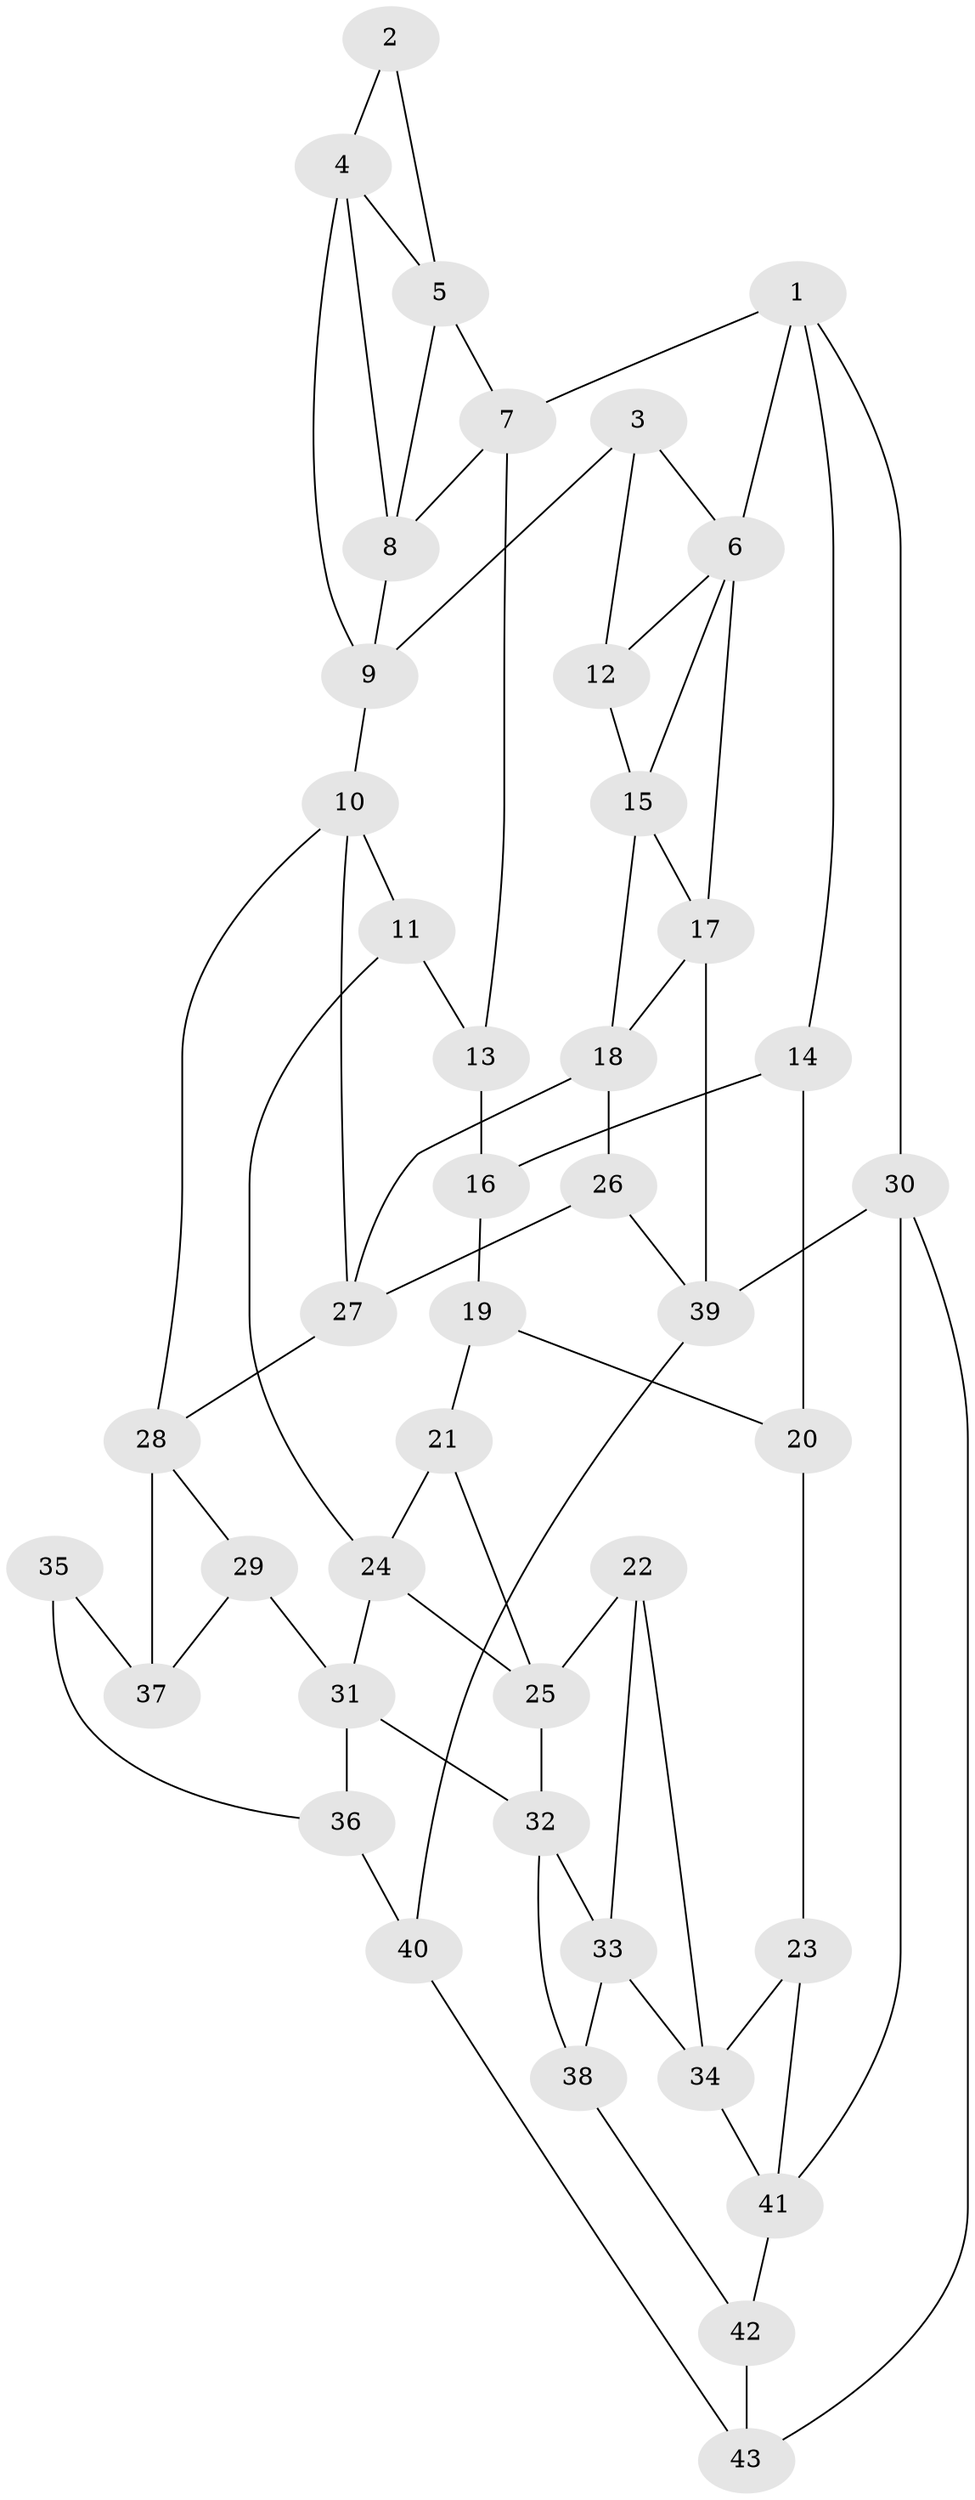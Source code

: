 // original degree distribution, {3: 0.02857142857142857, 5: 0.5142857142857142, 4: 0.2571428571428571, 6: 0.2}
// Generated by graph-tools (version 1.1) at 2025/38/03/04/25 23:38:31]
// undirected, 43 vertices, 75 edges
graph export_dot {
  node [color=gray90,style=filled];
  1;
  2;
  3;
  4;
  5;
  6;
  7;
  8;
  9;
  10;
  11;
  12;
  13;
  14;
  15;
  16;
  17;
  18;
  19;
  20;
  21;
  22;
  23;
  24;
  25;
  26;
  27;
  28;
  29;
  30;
  31;
  32;
  33;
  34;
  35;
  36;
  37;
  38;
  39;
  40;
  41;
  42;
  43;
  1 -- 6 [weight=1.0];
  1 -- 7 [weight=1.0];
  1 -- 14 [weight=1.0];
  1 -- 30 [weight=1.0];
  2 -- 4 [weight=1.0];
  2 -- 5 [weight=1.0];
  3 -- 6 [weight=1.0];
  3 -- 9 [weight=1.0];
  3 -- 12 [weight=2.0];
  4 -- 5 [weight=1.0];
  4 -- 8 [weight=1.0];
  4 -- 9 [weight=1.0];
  5 -- 7 [weight=1.0];
  5 -- 8 [weight=1.0];
  6 -- 12 [weight=1.0];
  6 -- 15 [weight=1.0];
  6 -- 17 [weight=1.0];
  7 -- 8 [weight=1.0];
  7 -- 13 [weight=1.0];
  8 -- 9 [weight=1.0];
  9 -- 10 [weight=1.0];
  10 -- 11 [weight=1.0];
  10 -- 27 [weight=1.0];
  10 -- 28 [weight=1.0];
  11 -- 13 [weight=1.0];
  11 -- 24 [weight=1.0];
  12 -- 15 [weight=1.0];
  13 -- 16 [weight=2.0];
  14 -- 16 [weight=1.0];
  14 -- 20 [weight=1.0];
  15 -- 17 [weight=1.0];
  15 -- 18 [weight=1.0];
  16 -- 19 [weight=1.0];
  17 -- 18 [weight=1.0];
  17 -- 39 [weight=1.0];
  18 -- 26 [weight=1.0];
  18 -- 27 [weight=1.0];
  19 -- 20 [weight=1.0];
  19 -- 21 [weight=2.0];
  20 -- 23 [weight=1.0];
  21 -- 24 [weight=1.0];
  21 -- 25 [weight=1.0];
  22 -- 25 [weight=1.0];
  22 -- 33 [weight=1.0];
  22 -- 34 [weight=1.0];
  23 -- 34 [weight=1.0];
  23 -- 41 [weight=1.0];
  24 -- 25 [weight=1.0];
  24 -- 31 [weight=1.0];
  25 -- 32 [weight=1.0];
  26 -- 27 [weight=1.0];
  26 -- 39 [weight=1.0];
  27 -- 28 [weight=1.0];
  28 -- 29 [weight=1.0];
  28 -- 37 [weight=1.0];
  29 -- 31 [weight=1.0];
  29 -- 37 [weight=1.0];
  30 -- 39 [weight=1.0];
  30 -- 41 [weight=1.0];
  30 -- 43 [weight=1.0];
  31 -- 32 [weight=1.0];
  31 -- 36 [weight=1.0];
  32 -- 33 [weight=1.0];
  32 -- 38 [weight=1.0];
  33 -- 34 [weight=1.0];
  33 -- 38 [weight=1.0];
  34 -- 41 [weight=1.0];
  35 -- 36 [weight=1.0];
  35 -- 37 [weight=2.0];
  36 -- 40 [weight=1.0];
  38 -- 42 [weight=1.0];
  39 -- 40 [weight=1.0];
  40 -- 43 [weight=1.0];
  41 -- 42 [weight=1.0];
  42 -- 43 [weight=2.0];
}
